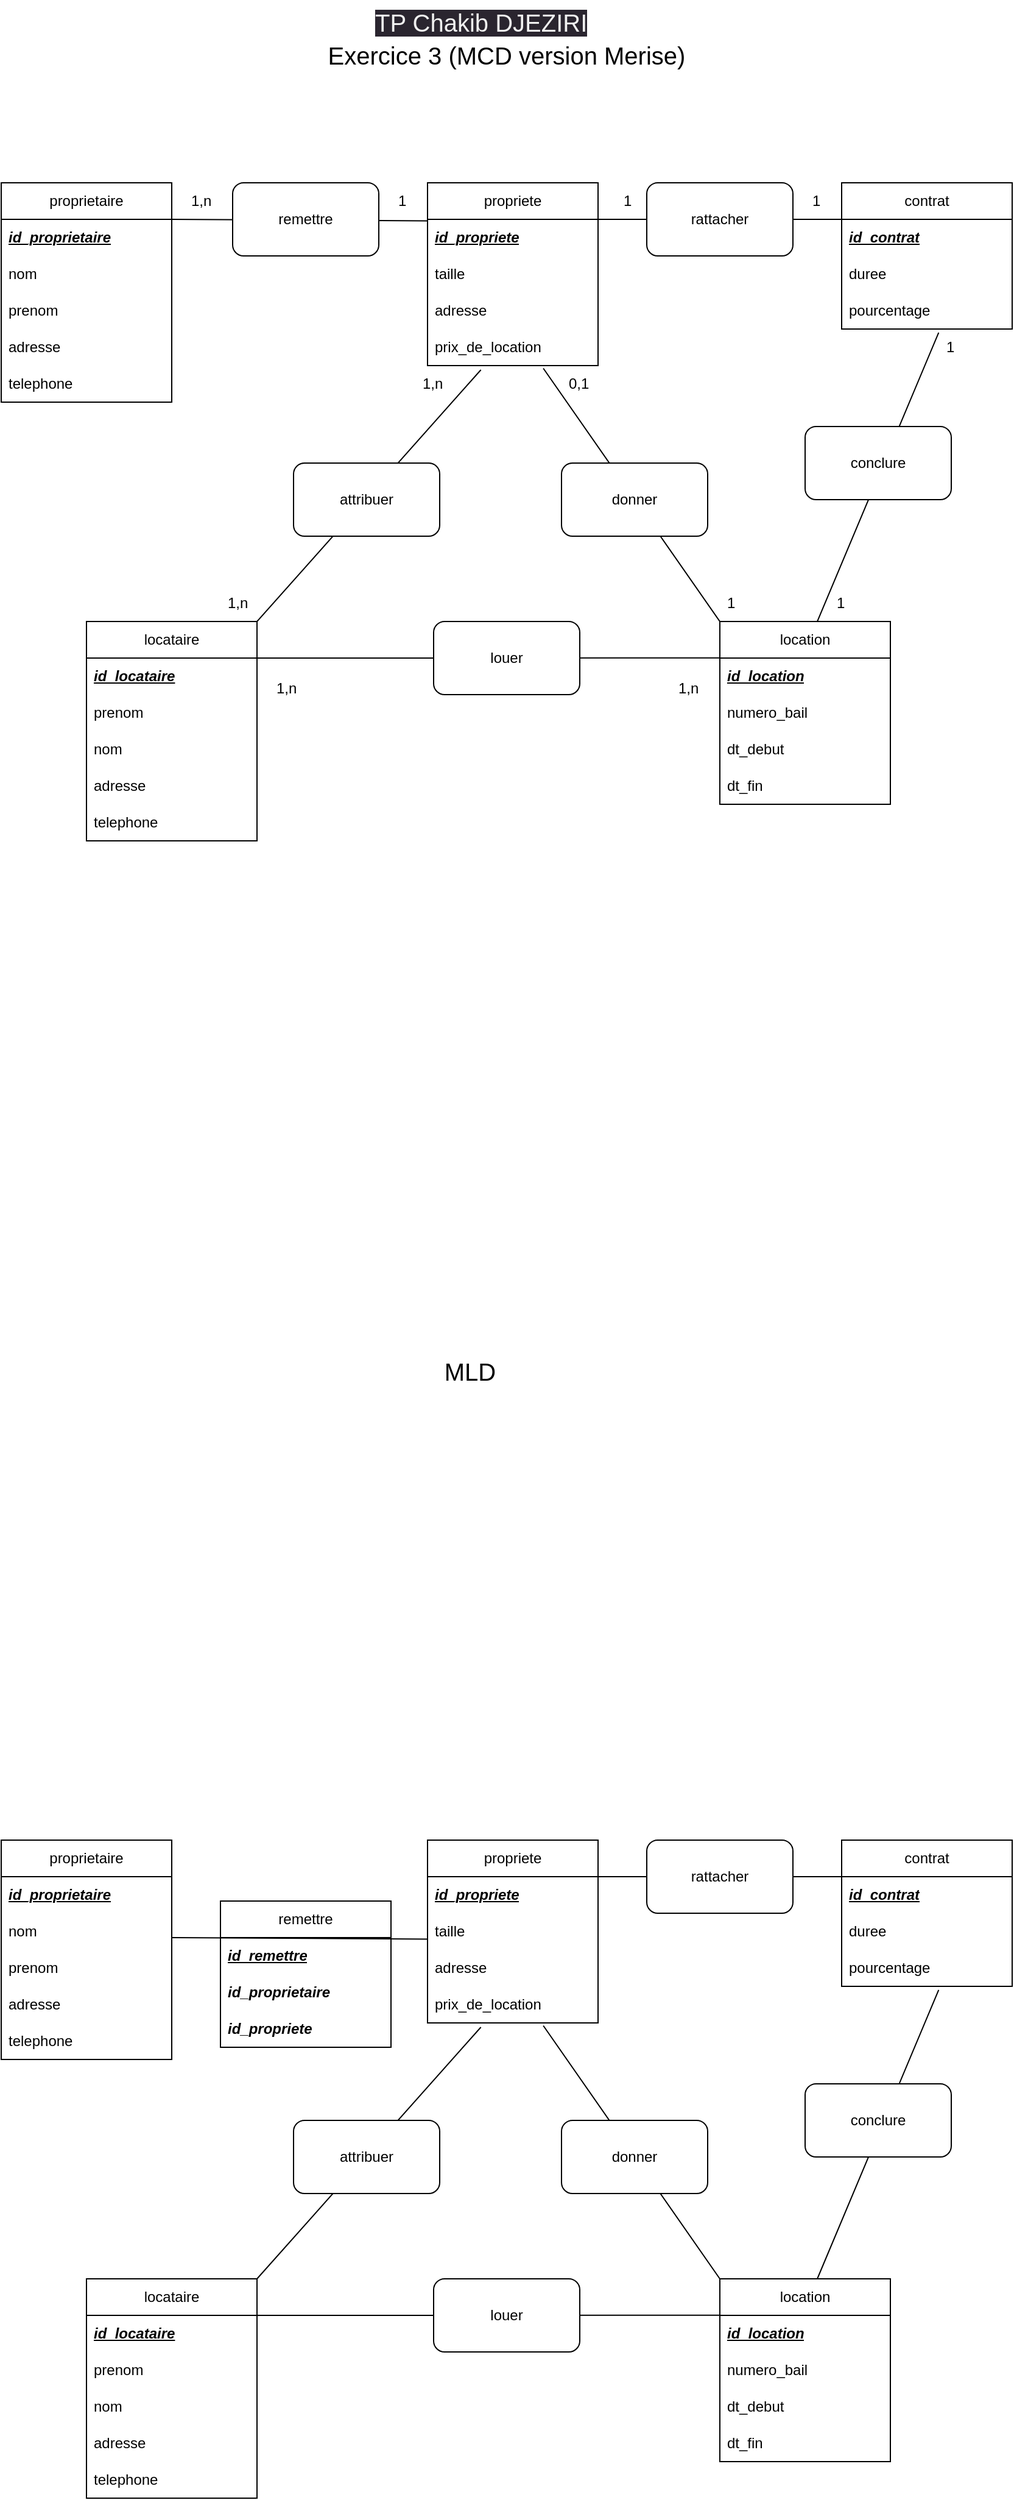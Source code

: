 <mxfile>
    <diagram id="w-jbNLBfIN1hhIgMtCCn" name="Page-1">
        <mxGraphModel dx="560" dy="289" grid="1" gridSize="10" guides="1" tooltips="1" connect="1" arrows="1" fold="1" page="1" pageScale="1" pageWidth="850" pageHeight="1100" math="0" shadow="0">
            <root>
                <mxCell id="0"/>
                <mxCell id="1" parent="0"/>
                <mxCell id="143" style="edgeStyle=none;html=1;entryX=0;entryY=0.053;entryDx=0;entryDy=0;entryPerimeter=0;endArrow=none;endFill=0;" parent="1" edge="1">
                    <mxGeometry relative="1" as="geometry">
                        <mxPoint x="500" y="190" as="sourcePoint"/>
                        <mxPoint x="700" y="190.0" as="targetPoint"/>
                    </mxGeometry>
                </mxCell>
                <mxCell id="142" style="edgeStyle=none;html=1;entryX=0;entryY=0.053;entryDx=0;entryDy=0;entryPerimeter=0;endArrow=none;endFill=0;" parent="1" edge="1">
                    <mxGeometry relative="1" as="geometry">
                        <mxPoint x="150" y="189.998" as="sourcePoint"/>
                        <mxPoint x="360" y="191.19" as="targetPoint"/>
                    </mxGeometry>
                </mxCell>
                <mxCell id="2" value="proprietaire" style="swimlane;fontStyle=0;childLayout=stackLayout;horizontal=1;startSize=30;horizontalStack=0;resizeParent=1;resizeParentMax=0;resizeLast=0;collapsible=1;marginBottom=0;whiteSpace=wrap;html=1;" parent="1" vertex="1">
                    <mxGeometry x="10" y="160" width="140" height="180" as="geometry"/>
                </mxCell>
                <mxCell id="3" value="&lt;b&gt;&lt;i&gt;&lt;u&gt;id_proprietaire&lt;/u&gt;&lt;/i&gt;&lt;/b&gt;" style="text;strokeColor=none;fillColor=none;align=left;verticalAlign=middle;spacingLeft=4;spacingRight=4;overflow=hidden;points=[[0,0.5],[1,0.5]];portConstraint=eastwest;rotatable=0;whiteSpace=wrap;html=1;" parent="2" vertex="1">
                    <mxGeometry y="30" width="140" height="30" as="geometry"/>
                </mxCell>
                <mxCell id="4" value="nom" style="text;strokeColor=none;fillColor=none;align=left;verticalAlign=middle;spacingLeft=4;spacingRight=4;overflow=hidden;points=[[0,0.5],[1,0.5]];portConstraint=eastwest;rotatable=0;whiteSpace=wrap;html=1;" parent="2" vertex="1">
                    <mxGeometry y="60" width="140" height="30" as="geometry"/>
                </mxCell>
                <mxCell id="5" value="prenom" style="text;strokeColor=none;fillColor=none;align=left;verticalAlign=middle;spacingLeft=4;spacingRight=4;overflow=hidden;points=[[0,0.5],[1,0.5]];portConstraint=eastwest;rotatable=0;whiteSpace=wrap;html=1;" parent="2" vertex="1">
                    <mxGeometry y="90" width="140" height="30" as="geometry"/>
                </mxCell>
                <mxCell id="7" value="adresse" style="text;strokeColor=none;fillColor=none;align=left;verticalAlign=middle;spacingLeft=4;spacingRight=4;overflow=hidden;points=[[0,0.5],[1,0.5]];portConstraint=eastwest;rotatable=0;whiteSpace=wrap;html=1;" parent="2" vertex="1">
                    <mxGeometry y="120" width="140" height="30" as="geometry"/>
                </mxCell>
                <mxCell id="6" value="telephone" style="text;strokeColor=none;fillColor=none;align=left;verticalAlign=middle;spacingLeft=4;spacingRight=4;overflow=hidden;points=[[0,0.5],[1,0.5]];portConstraint=eastwest;rotatable=0;whiteSpace=wrap;html=1;" parent="2" vertex="1">
                    <mxGeometry y="150" width="140" height="30" as="geometry"/>
                </mxCell>
                <mxCell id="8" value="propriete" style="swimlane;fontStyle=0;childLayout=stackLayout;horizontal=1;startSize=30;horizontalStack=0;resizeParent=1;resizeParentMax=0;resizeLast=0;collapsible=1;marginBottom=0;whiteSpace=wrap;html=1;" parent="1" vertex="1">
                    <mxGeometry x="360" y="160" width="140" height="150" as="geometry"/>
                </mxCell>
                <mxCell id="9" value="&lt;b&gt;&lt;i&gt;&lt;u&gt;id_propriete&lt;/u&gt;&lt;/i&gt;&lt;/b&gt;" style="text;strokeColor=none;fillColor=none;align=left;verticalAlign=middle;spacingLeft=4;spacingRight=4;overflow=hidden;points=[[0,0.5],[1,0.5]];portConstraint=eastwest;rotatable=0;whiteSpace=wrap;html=1;" parent="8" vertex="1">
                    <mxGeometry y="30" width="140" height="30" as="geometry"/>
                </mxCell>
                <mxCell id="10" value="taille" style="text;strokeColor=none;fillColor=none;align=left;verticalAlign=middle;spacingLeft=4;spacingRight=4;overflow=hidden;points=[[0,0.5],[1,0.5]];portConstraint=eastwest;rotatable=0;whiteSpace=wrap;html=1;" parent="8" vertex="1">
                    <mxGeometry y="60" width="140" height="30" as="geometry"/>
                </mxCell>
                <mxCell id="11" value="adresse" style="text;strokeColor=none;fillColor=none;align=left;verticalAlign=middle;spacingLeft=4;spacingRight=4;overflow=hidden;points=[[0,0.5],[1,0.5]];portConstraint=eastwest;rotatable=0;whiteSpace=wrap;html=1;" parent="8" vertex="1">
                    <mxGeometry y="90" width="140" height="30" as="geometry"/>
                </mxCell>
                <mxCell id="13" value="prix_de_location" style="text;strokeColor=none;fillColor=none;align=left;verticalAlign=middle;spacingLeft=4;spacingRight=4;overflow=hidden;points=[[0,0.5],[1,0.5]];portConstraint=eastwest;rotatable=0;whiteSpace=wrap;html=1;" parent="8" vertex="1">
                    <mxGeometry y="120" width="140" height="30" as="geometry"/>
                </mxCell>
                <mxCell id="54" style="edgeStyle=none;html=1;endArrow=none;endFill=0;exitX=0.569;exitY=1.097;exitDx=0;exitDy=0;exitPerimeter=0;" parent="1" source="17" edge="1">
                    <mxGeometry relative="1" as="geometry">
                        <mxPoint x="680" y="520" as="targetPoint"/>
                    </mxGeometry>
                </mxCell>
                <mxCell id="14" value="contrat" style="swimlane;fontStyle=0;childLayout=stackLayout;horizontal=1;startSize=30;horizontalStack=0;resizeParent=1;resizeParentMax=0;resizeLast=0;collapsible=1;marginBottom=0;whiteSpace=wrap;html=1;" parent="1" vertex="1">
                    <mxGeometry x="700" y="160" width="140" height="120" as="geometry"/>
                </mxCell>
                <mxCell id="15" value="&lt;u&gt;&lt;i&gt;&lt;b&gt;id_contrat&lt;/b&gt;&lt;/i&gt;&lt;/u&gt;" style="text;strokeColor=none;fillColor=none;align=left;verticalAlign=middle;spacingLeft=4;spacingRight=4;overflow=hidden;points=[[0,0.5],[1,0.5]];portConstraint=eastwest;rotatable=0;whiteSpace=wrap;html=1;" parent="14" vertex="1">
                    <mxGeometry y="30" width="140" height="30" as="geometry"/>
                </mxCell>
                <mxCell id="16" value="duree" style="text;strokeColor=none;fillColor=none;align=left;verticalAlign=middle;spacingLeft=4;spacingRight=4;overflow=hidden;points=[[0,0.5],[1,0.5]];portConstraint=eastwest;rotatable=0;whiteSpace=wrap;html=1;" parent="14" vertex="1">
                    <mxGeometry y="60" width="140" height="30" as="geometry"/>
                </mxCell>
                <mxCell id="17" value="pourcentage" style="text;strokeColor=none;fillColor=none;align=left;verticalAlign=middle;spacingLeft=4;spacingRight=4;overflow=hidden;points=[[0,0.5],[1,0.5]];portConstraint=eastwest;rotatable=0;whiteSpace=wrap;html=1;" parent="14" vertex="1">
                    <mxGeometry y="90" width="140" height="30" as="geometry"/>
                </mxCell>
                <mxCell id="56" style="edgeStyle=none;html=1;endArrow=none;endFill=0;entryX=1.003;entryY=0.167;entryDx=0;entryDy=0;entryPerimeter=0;exitX=0;exitY=-0.004;exitDx=0;exitDy=0;exitPerimeter=0;" parent="1" source="19" target="27" edge="1">
                    <mxGeometry relative="1" as="geometry"/>
                </mxCell>
                <mxCell id="18" value="location" style="swimlane;fontStyle=0;childLayout=stackLayout;horizontal=1;startSize=30;horizontalStack=0;resizeParent=1;resizeParentMax=0;resizeLast=0;collapsible=1;marginBottom=0;whiteSpace=wrap;html=1;" parent="1" vertex="1">
                    <mxGeometry x="600" y="520" width="140" height="150" as="geometry"/>
                </mxCell>
                <mxCell id="19" value="&lt;b&gt;&lt;i&gt;&lt;u&gt;id_location&lt;/u&gt;&lt;/i&gt;&lt;/b&gt;" style="text;strokeColor=none;fillColor=none;align=left;verticalAlign=middle;spacingLeft=4;spacingRight=4;overflow=hidden;points=[[0,0.5],[1,0.5]];portConstraint=eastwest;rotatable=0;whiteSpace=wrap;html=1;" parent="18" vertex="1">
                    <mxGeometry y="30" width="140" height="30" as="geometry"/>
                </mxCell>
                <mxCell id="20" value="numero_bail" style="text;strokeColor=none;fillColor=none;align=left;verticalAlign=middle;spacingLeft=4;spacingRight=4;overflow=hidden;points=[[0,0.5],[1,0.5]];portConstraint=eastwest;rotatable=0;whiteSpace=wrap;html=1;" parent="18" vertex="1">
                    <mxGeometry y="60" width="140" height="30" as="geometry"/>
                </mxCell>
                <mxCell id="21" value="dt_debut" style="text;strokeColor=none;fillColor=none;align=left;verticalAlign=middle;spacingLeft=4;spacingRight=4;overflow=hidden;points=[[0,0.5],[1,0.5]];portConstraint=eastwest;rotatable=0;whiteSpace=wrap;html=1;" parent="18" vertex="1">
                    <mxGeometry y="90" width="140" height="30" as="geometry"/>
                </mxCell>
                <mxCell id="145" value="dt_fin" style="text;strokeColor=none;fillColor=none;align=left;verticalAlign=middle;spacingLeft=4;spacingRight=4;overflow=hidden;points=[[0,0.5],[1,0.5]];portConstraint=eastwest;rotatable=0;whiteSpace=wrap;html=1;" parent="18" vertex="1">
                    <mxGeometry y="120" width="140" height="30" as="geometry"/>
                </mxCell>
                <mxCell id="27" value="locataire" style="swimlane;fontStyle=0;childLayout=stackLayout;horizontal=1;startSize=30;horizontalStack=0;resizeParent=1;resizeParentMax=0;resizeLast=0;collapsible=1;marginBottom=0;whiteSpace=wrap;html=1;" parent="1" vertex="1">
                    <mxGeometry x="80" y="520" width="140" height="180" as="geometry"/>
                </mxCell>
                <mxCell id="28" value="&lt;i&gt;&lt;b&gt;&lt;u&gt;id_locataire&lt;/u&gt;&lt;/b&gt;&lt;/i&gt;" style="text;strokeColor=none;fillColor=none;align=left;verticalAlign=middle;spacingLeft=4;spacingRight=4;overflow=hidden;points=[[0,0.5],[1,0.5]];portConstraint=eastwest;rotatable=0;whiteSpace=wrap;html=1;" parent="27" vertex="1">
                    <mxGeometry y="30" width="140" height="30" as="geometry"/>
                </mxCell>
                <mxCell id="29" value="prenom" style="text;strokeColor=none;fillColor=none;align=left;verticalAlign=middle;spacingLeft=4;spacingRight=4;overflow=hidden;points=[[0,0.5],[1,0.5]];portConstraint=eastwest;rotatable=0;whiteSpace=wrap;html=1;" parent="27" vertex="1">
                    <mxGeometry y="60" width="140" height="30" as="geometry"/>
                </mxCell>
                <mxCell id="30" value="nom" style="text;strokeColor=none;fillColor=none;align=left;verticalAlign=middle;spacingLeft=4;spacingRight=4;overflow=hidden;points=[[0,0.5],[1,0.5]];portConstraint=eastwest;rotatable=0;whiteSpace=wrap;html=1;" parent="27" vertex="1">
                    <mxGeometry y="90" width="140" height="30" as="geometry"/>
                </mxCell>
                <mxCell id="26" value="adresse" style="text;strokeColor=none;fillColor=none;align=left;verticalAlign=middle;spacingLeft=4;spacingRight=4;overflow=hidden;points=[[0,0.5],[1,0.5]];portConstraint=eastwest;rotatable=0;whiteSpace=wrap;html=1;" parent="27" vertex="1">
                    <mxGeometry y="120" width="140" height="30" as="geometry"/>
                </mxCell>
                <mxCell id="31" value="telephone" style="text;strokeColor=none;fillColor=none;align=left;verticalAlign=middle;spacingLeft=4;spacingRight=4;overflow=hidden;points=[[0,0.5],[1,0.5]];portConstraint=eastwest;rotatable=0;whiteSpace=wrap;html=1;" parent="27" vertex="1">
                    <mxGeometry y="150" width="140" height="30" as="geometry"/>
                </mxCell>
                <mxCell id="35" value="remettre" style="rounded=1;whiteSpace=wrap;html=1;" parent="1" vertex="1">
                    <mxGeometry x="200" y="160" width="120" height="60" as="geometry"/>
                </mxCell>
                <mxCell id="36" value="1,n" style="text;strokeColor=none;fillColor=none;align=left;verticalAlign=middle;spacingLeft=4;spacingRight=4;overflow=hidden;points=[[0,0.5],[1,0.5]];portConstraint=eastwest;rotatable=0;whiteSpace=wrap;html=1;" parent="1" vertex="1">
                    <mxGeometry x="160" y="160" width="80" height="30" as="geometry"/>
                </mxCell>
                <mxCell id="37" value="1" style="text;strokeColor=none;fillColor=none;align=left;verticalAlign=middle;spacingLeft=4;spacingRight=4;overflow=hidden;points=[[0,0.5],[1,0.5]];portConstraint=eastwest;rotatable=0;whiteSpace=wrap;html=1;" parent="1" vertex="1">
                    <mxGeometry x="330" y="160" width="80" height="30" as="geometry"/>
                </mxCell>
                <mxCell id="38" value="rattacher" style="rounded=1;whiteSpace=wrap;html=1;" parent="1" vertex="1">
                    <mxGeometry x="540" y="160" width="120" height="60" as="geometry"/>
                </mxCell>
                <mxCell id="40" value="1" style="text;strokeColor=none;fillColor=none;align=left;verticalAlign=middle;spacingLeft=4;spacingRight=4;overflow=hidden;points=[[0,0.5],[1,0.5]];portConstraint=eastwest;rotatable=0;whiteSpace=wrap;html=1;" parent="1" vertex="1">
                    <mxGeometry x="670" y="160" width="80" height="30" as="geometry"/>
                </mxCell>
                <mxCell id="41" value="louer" style="rounded=1;whiteSpace=wrap;html=1;" parent="1" vertex="1">
                    <mxGeometry x="365" y="520" width="120" height="60" as="geometry"/>
                </mxCell>
                <mxCell id="42" value="conclure" style="rounded=1;whiteSpace=wrap;html=1;" parent="1" vertex="1">
                    <mxGeometry x="670" y="360" width="120" height="60" as="geometry"/>
                </mxCell>
                <mxCell id="43" value="1" style="text;strokeColor=none;fillColor=none;align=left;verticalAlign=middle;spacingLeft=4;spacingRight=4;overflow=hidden;points=[[0,0.5],[1,0.5]];portConstraint=eastwest;rotatable=0;whiteSpace=wrap;html=1;" parent="1" vertex="1">
                    <mxGeometry x="690" y="490" width="20" height="30" as="geometry"/>
                </mxCell>
                <mxCell id="44" value="1,n" style="text;strokeColor=none;fillColor=none;align=left;verticalAlign=middle;spacingLeft=4;spacingRight=4;overflow=hidden;points=[[0,0.5],[1,0.5]];portConstraint=eastwest;rotatable=0;whiteSpace=wrap;html=1;" parent="1" vertex="1">
                    <mxGeometry x="230" y="560" width="30" height="30" as="geometry"/>
                </mxCell>
                <mxCell id="45" value="1" style="text;strokeColor=none;fillColor=none;align=left;verticalAlign=middle;spacingLeft=4;spacingRight=4;overflow=hidden;points=[[0,0.5],[1,0.5]];portConstraint=eastwest;rotatable=0;whiteSpace=wrap;html=1;" parent="1" vertex="1">
                    <mxGeometry x="780" y="280" width="30" height="30" as="geometry"/>
                </mxCell>
                <mxCell id="48" value="1,n" style="text;strokeColor=none;fillColor=none;align=left;verticalAlign=middle;spacingLeft=4;spacingRight=4;overflow=hidden;points=[[0,0.5],[1,0.5]];portConstraint=eastwest;rotatable=0;whiteSpace=wrap;html=1;" parent="1" vertex="1">
                    <mxGeometry x="560" y="560" width="30" height="30" as="geometry"/>
                </mxCell>
                <mxCell id="59" value="&lt;font style=&quot;font-size: 20px;&quot;&gt;MLD&lt;/font&gt;" style="text;html=1;strokeColor=none;fillColor=none;align=center;verticalAlign=middle;whiteSpace=wrap;rounded=0;" parent="1" vertex="1">
                    <mxGeometry x="365" y="1120" width="60" height="30" as="geometry"/>
                </mxCell>
                <mxCell id="141" value="&lt;font style=&quot;font-size: 20px;&quot;&gt;Exercice 3 (MCD version Merise)&lt;/font&gt;" style="text;html=1;strokeColor=none;fillColor=none;align=center;verticalAlign=middle;whiteSpace=wrap;rounded=0;" parent="1" vertex="1">
                    <mxGeometry x="275" y="40" width="300" height="30" as="geometry"/>
                </mxCell>
                <mxCell id="144" value="&lt;span style=&quot;color: rgb(240, 240, 240); font-family: Helvetica; font-size: 20px; font-style: normal; font-variant-ligatures: normal; font-variant-caps: normal; font-weight: 400; letter-spacing: normal; orphans: 2; text-align: center; text-indent: 0px; text-transform: none; widows: 2; word-spacing: 0px; -webkit-text-stroke-width: 0px; background-color: rgb(42, 37, 47); text-decoration-thickness: initial; text-decoration-style: initial; text-decoration-color: initial; float: none; display: inline !important;&quot;&gt;TP Chakib DJEZIRI&lt;/span&gt;" style="text;whiteSpace=wrap;html=1;" parent="1" vertex="1">
                    <mxGeometry x="315" y="10" width="220" height="50" as="geometry"/>
                </mxCell>
                <mxCell id="148" value="" style="edgeStyle=none;html=1;endArrow=none;endFill=0;exitX=1;exitY=0;exitDx=0;exitDy=0;entryX=0.313;entryY=1.117;entryDx=0;entryDy=0;entryPerimeter=0;" parent="1" source="27" target="13" edge="1">
                    <mxGeometry relative="1" as="geometry">
                        <mxPoint x="410" y="420" as="sourcePoint"/>
                        <mxPoint x="410" y="310" as="targetPoint"/>
                    </mxGeometry>
                </mxCell>
                <mxCell id="147" value="attribuer" style="rounded=1;whiteSpace=wrap;html=1;" parent="1" vertex="1">
                    <mxGeometry x="250" y="390" width="120" height="60" as="geometry"/>
                </mxCell>
                <mxCell id="149" value="" style="edgeStyle=none;html=1;endArrow=none;endFill=0;exitX=0.679;exitY=1.075;exitDx=0;exitDy=0;entryX=0;entryY=0;entryDx=0;entryDy=0;exitPerimeter=0;" parent="1" source="13" target="18" edge="1">
                    <mxGeometry relative="1" as="geometry">
                        <mxPoint x="462" y="400" as="sourcePoint"/>
                        <mxPoint x="670" y="280.0" as="targetPoint"/>
                    </mxGeometry>
                </mxCell>
                <mxCell id="150" value="donner" style="rounded=1;whiteSpace=wrap;html=1;" parent="1" vertex="1">
                    <mxGeometry x="470" y="390" width="120" height="60" as="geometry"/>
                </mxCell>
                <mxCell id="152" value="1,n" style="text;strokeColor=none;fillColor=none;align=left;verticalAlign=middle;spacingLeft=4;spacingRight=4;overflow=hidden;points=[[0,0.5],[1,0.5]];portConstraint=eastwest;rotatable=0;whiteSpace=wrap;html=1;" parent="1" vertex="1">
                    <mxGeometry x="350" y="310" width="30" height="30" as="geometry"/>
                </mxCell>
                <mxCell id="153" value="1,n" style="text;strokeColor=none;fillColor=none;align=left;verticalAlign=middle;spacingLeft=4;spacingRight=4;overflow=hidden;points=[[0,0.5],[1,0.5]];portConstraint=eastwest;rotatable=0;whiteSpace=wrap;html=1;" parent="1" vertex="1">
                    <mxGeometry x="190" y="490" width="30" height="30" as="geometry"/>
                </mxCell>
                <mxCell id="154" value="1" style="text;strokeColor=none;fillColor=none;align=left;verticalAlign=middle;spacingLeft=4;spacingRight=4;overflow=hidden;points=[[0,0.5],[1,0.5]];portConstraint=eastwest;rotatable=0;whiteSpace=wrap;html=1;" parent="1" vertex="1">
                    <mxGeometry x="600" y="490" width="20" height="30" as="geometry"/>
                </mxCell>
                <mxCell id="156" value="0,1" style="text;strokeColor=none;fillColor=none;align=left;verticalAlign=middle;spacingLeft=4;spacingRight=4;overflow=hidden;points=[[0,0.5],[1,0.5]];portConstraint=eastwest;rotatable=0;whiteSpace=wrap;html=1;" parent="1" vertex="1">
                    <mxGeometry x="470" y="310" width="30" height="30" as="geometry"/>
                </mxCell>
                <mxCell id="157" value="1" style="text;strokeColor=none;fillColor=none;align=left;verticalAlign=middle;spacingLeft=4;spacingRight=4;overflow=hidden;points=[[0,0.5],[1,0.5]];portConstraint=eastwest;rotatable=0;whiteSpace=wrap;html=1;" parent="1" vertex="1">
                    <mxGeometry x="515" y="160" width="20" height="30" as="geometry"/>
                </mxCell>
                <mxCell id="158" style="edgeStyle=none;html=1;entryX=0;entryY=0.053;entryDx=0;entryDy=0;entryPerimeter=0;endArrow=none;endFill=0;" parent="1" edge="1">
                    <mxGeometry relative="1" as="geometry">
                        <mxPoint x="500" y="1550" as="sourcePoint"/>
                        <mxPoint x="700" y="1550" as="targetPoint"/>
                    </mxGeometry>
                </mxCell>
                <mxCell id="159" style="edgeStyle=none;html=1;entryX=0;entryY=0.053;entryDx=0;entryDy=0;entryPerimeter=0;endArrow=none;endFill=0;" parent="1" edge="1">
                    <mxGeometry relative="1" as="geometry">
                        <mxPoint x="150" y="1599.997" as="sourcePoint"/>
                        <mxPoint x="360" y="1601.19" as="targetPoint"/>
                    </mxGeometry>
                </mxCell>
                <mxCell id="160" value="proprietaire" style="swimlane;fontStyle=0;childLayout=stackLayout;horizontal=1;startSize=30;horizontalStack=0;resizeParent=1;resizeParentMax=0;resizeLast=0;collapsible=1;marginBottom=0;whiteSpace=wrap;html=1;" parent="1" vertex="1">
                    <mxGeometry x="10" y="1520" width="140" height="180" as="geometry"/>
                </mxCell>
                <mxCell id="161" value="&lt;b&gt;&lt;i&gt;&lt;u&gt;id_proprietaire&lt;/u&gt;&lt;/i&gt;&lt;/b&gt;" style="text;strokeColor=none;fillColor=none;align=left;verticalAlign=middle;spacingLeft=4;spacingRight=4;overflow=hidden;points=[[0,0.5],[1,0.5]];portConstraint=eastwest;rotatable=0;whiteSpace=wrap;html=1;" parent="160" vertex="1">
                    <mxGeometry y="30" width="140" height="30" as="geometry"/>
                </mxCell>
                <mxCell id="162" value="nom" style="text;strokeColor=none;fillColor=none;align=left;verticalAlign=middle;spacingLeft=4;spacingRight=4;overflow=hidden;points=[[0,0.5],[1,0.5]];portConstraint=eastwest;rotatable=0;whiteSpace=wrap;html=1;" parent="160" vertex="1">
                    <mxGeometry y="60" width="140" height="30" as="geometry"/>
                </mxCell>
                <mxCell id="163" value="prenom" style="text;strokeColor=none;fillColor=none;align=left;verticalAlign=middle;spacingLeft=4;spacingRight=4;overflow=hidden;points=[[0,0.5],[1,0.5]];portConstraint=eastwest;rotatable=0;whiteSpace=wrap;html=1;" parent="160" vertex="1">
                    <mxGeometry y="90" width="140" height="30" as="geometry"/>
                </mxCell>
                <mxCell id="164" value="adresse" style="text;strokeColor=none;fillColor=none;align=left;verticalAlign=middle;spacingLeft=4;spacingRight=4;overflow=hidden;points=[[0,0.5],[1,0.5]];portConstraint=eastwest;rotatable=0;whiteSpace=wrap;html=1;" parent="160" vertex="1">
                    <mxGeometry y="120" width="140" height="30" as="geometry"/>
                </mxCell>
                <mxCell id="165" value="telephone" style="text;strokeColor=none;fillColor=none;align=left;verticalAlign=middle;spacingLeft=4;spacingRight=4;overflow=hidden;points=[[0,0.5],[1,0.5]];portConstraint=eastwest;rotatable=0;whiteSpace=wrap;html=1;" parent="160" vertex="1">
                    <mxGeometry y="150" width="140" height="30" as="geometry"/>
                </mxCell>
                <mxCell id="166" value="propriete" style="swimlane;fontStyle=0;childLayout=stackLayout;horizontal=1;startSize=30;horizontalStack=0;resizeParent=1;resizeParentMax=0;resizeLast=0;collapsible=1;marginBottom=0;whiteSpace=wrap;html=1;" parent="1" vertex="1">
                    <mxGeometry x="360" y="1520" width="140" height="150" as="geometry"/>
                </mxCell>
                <mxCell id="167" value="&lt;b&gt;&lt;i&gt;&lt;u&gt;id_propriete&lt;/u&gt;&lt;/i&gt;&lt;/b&gt;" style="text;strokeColor=none;fillColor=none;align=left;verticalAlign=middle;spacingLeft=4;spacingRight=4;overflow=hidden;points=[[0,0.5],[1,0.5]];portConstraint=eastwest;rotatable=0;whiteSpace=wrap;html=1;" parent="166" vertex="1">
                    <mxGeometry y="30" width="140" height="30" as="geometry"/>
                </mxCell>
                <mxCell id="168" value="taille" style="text;strokeColor=none;fillColor=none;align=left;verticalAlign=middle;spacingLeft=4;spacingRight=4;overflow=hidden;points=[[0,0.5],[1,0.5]];portConstraint=eastwest;rotatable=0;whiteSpace=wrap;html=1;" parent="166" vertex="1">
                    <mxGeometry y="60" width="140" height="30" as="geometry"/>
                </mxCell>
                <mxCell id="169" value="adresse" style="text;strokeColor=none;fillColor=none;align=left;verticalAlign=middle;spacingLeft=4;spacingRight=4;overflow=hidden;points=[[0,0.5],[1,0.5]];portConstraint=eastwest;rotatable=0;whiteSpace=wrap;html=1;" parent="166" vertex="1">
                    <mxGeometry y="90" width="140" height="30" as="geometry"/>
                </mxCell>
                <mxCell id="170" value="prix_de_location" style="text;strokeColor=none;fillColor=none;align=left;verticalAlign=middle;spacingLeft=4;spacingRight=4;overflow=hidden;points=[[0,0.5],[1,0.5]];portConstraint=eastwest;rotatable=0;whiteSpace=wrap;html=1;" parent="166" vertex="1">
                    <mxGeometry y="120" width="140" height="30" as="geometry"/>
                </mxCell>
                <mxCell id="171" style="edgeStyle=none;html=1;endArrow=none;endFill=0;exitX=0.569;exitY=1.097;exitDx=0;exitDy=0;exitPerimeter=0;" parent="1" source="175" edge="1">
                    <mxGeometry relative="1" as="geometry">
                        <mxPoint x="680" y="1880" as="targetPoint"/>
                    </mxGeometry>
                </mxCell>
                <mxCell id="172" value="contrat" style="swimlane;fontStyle=0;childLayout=stackLayout;horizontal=1;startSize=30;horizontalStack=0;resizeParent=1;resizeParentMax=0;resizeLast=0;collapsible=1;marginBottom=0;whiteSpace=wrap;html=1;" parent="1" vertex="1">
                    <mxGeometry x="700" y="1520" width="140" height="120" as="geometry"/>
                </mxCell>
                <mxCell id="173" value="&lt;u&gt;&lt;i&gt;&lt;b&gt;id_contrat&lt;/b&gt;&lt;/i&gt;&lt;/u&gt;" style="text;strokeColor=none;fillColor=none;align=left;verticalAlign=middle;spacingLeft=4;spacingRight=4;overflow=hidden;points=[[0,0.5],[1,0.5]];portConstraint=eastwest;rotatable=0;whiteSpace=wrap;html=1;" parent="172" vertex="1">
                    <mxGeometry y="30" width="140" height="30" as="geometry"/>
                </mxCell>
                <mxCell id="174" value="duree" style="text;strokeColor=none;fillColor=none;align=left;verticalAlign=middle;spacingLeft=4;spacingRight=4;overflow=hidden;points=[[0,0.5],[1,0.5]];portConstraint=eastwest;rotatable=0;whiteSpace=wrap;html=1;" parent="172" vertex="1">
                    <mxGeometry y="60" width="140" height="30" as="geometry"/>
                </mxCell>
                <mxCell id="175" value="pourcentage" style="text;strokeColor=none;fillColor=none;align=left;verticalAlign=middle;spacingLeft=4;spacingRight=4;overflow=hidden;points=[[0,0.5],[1,0.5]];portConstraint=eastwest;rotatable=0;whiteSpace=wrap;html=1;" parent="172" vertex="1">
                    <mxGeometry y="90" width="140" height="30" as="geometry"/>
                </mxCell>
                <mxCell id="176" style="edgeStyle=none;html=1;endArrow=none;endFill=0;entryX=1.003;entryY=0.167;entryDx=0;entryDy=0;entryPerimeter=0;exitX=0;exitY=-0.004;exitDx=0;exitDy=0;exitPerimeter=0;" parent="1" source="178" target="182" edge="1">
                    <mxGeometry relative="1" as="geometry"/>
                </mxCell>
                <mxCell id="177" value="location" style="swimlane;fontStyle=0;childLayout=stackLayout;horizontal=1;startSize=30;horizontalStack=0;resizeParent=1;resizeParentMax=0;resizeLast=0;collapsible=1;marginBottom=0;whiteSpace=wrap;html=1;" parent="1" vertex="1">
                    <mxGeometry x="600" y="1880" width="140" height="150" as="geometry"/>
                </mxCell>
                <mxCell id="178" value="&lt;b&gt;&lt;i&gt;&lt;u&gt;id_location&lt;/u&gt;&lt;/i&gt;&lt;/b&gt;" style="text;strokeColor=none;fillColor=none;align=left;verticalAlign=middle;spacingLeft=4;spacingRight=4;overflow=hidden;points=[[0,0.5],[1,0.5]];portConstraint=eastwest;rotatable=0;whiteSpace=wrap;html=1;" parent="177" vertex="1">
                    <mxGeometry y="30" width="140" height="30" as="geometry"/>
                </mxCell>
                <mxCell id="179" value="numero_bail" style="text;strokeColor=none;fillColor=none;align=left;verticalAlign=middle;spacingLeft=4;spacingRight=4;overflow=hidden;points=[[0,0.5],[1,0.5]];portConstraint=eastwest;rotatable=0;whiteSpace=wrap;html=1;" parent="177" vertex="1">
                    <mxGeometry y="60" width="140" height="30" as="geometry"/>
                </mxCell>
                <mxCell id="180" value="dt_debut" style="text;strokeColor=none;fillColor=none;align=left;verticalAlign=middle;spacingLeft=4;spacingRight=4;overflow=hidden;points=[[0,0.5],[1,0.5]];portConstraint=eastwest;rotatable=0;whiteSpace=wrap;html=1;" parent="177" vertex="1">
                    <mxGeometry y="90" width="140" height="30" as="geometry"/>
                </mxCell>
                <mxCell id="181" value="dt_fin" style="text;strokeColor=none;fillColor=none;align=left;verticalAlign=middle;spacingLeft=4;spacingRight=4;overflow=hidden;points=[[0,0.5],[1,0.5]];portConstraint=eastwest;rotatable=0;whiteSpace=wrap;html=1;" parent="177" vertex="1">
                    <mxGeometry y="120" width="140" height="30" as="geometry"/>
                </mxCell>
                <mxCell id="182" value="locataire" style="swimlane;fontStyle=0;childLayout=stackLayout;horizontal=1;startSize=30;horizontalStack=0;resizeParent=1;resizeParentMax=0;resizeLast=0;collapsible=1;marginBottom=0;whiteSpace=wrap;html=1;" parent="1" vertex="1">
                    <mxGeometry x="80" y="1880" width="140" height="180" as="geometry"/>
                </mxCell>
                <mxCell id="183" value="&lt;i&gt;&lt;b&gt;&lt;u&gt;id_locataire&lt;/u&gt;&lt;/b&gt;&lt;/i&gt;" style="text;strokeColor=none;fillColor=none;align=left;verticalAlign=middle;spacingLeft=4;spacingRight=4;overflow=hidden;points=[[0,0.5],[1,0.5]];portConstraint=eastwest;rotatable=0;whiteSpace=wrap;html=1;" parent="182" vertex="1">
                    <mxGeometry y="30" width="140" height="30" as="geometry"/>
                </mxCell>
                <mxCell id="184" value="prenom" style="text;strokeColor=none;fillColor=none;align=left;verticalAlign=middle;spacingLeft=4;spacingRight=4;overflow=hidden;points=[[0,0.5],[1,0.5]];portConstraint=eastwest;rotatable=0;whiteSpace=wrap;html=1;" parent="182" vertex="1">
                    <mxGeometry y="60" width="140" height="30" as="geometry"/>
                </mxCell>
                <mxCell id="185" value="nom" style="text;strokeColor=none;fillColor=none;align=left;verticalAlign=middle;spacingLeft=4;spacingRight=4;overflow=hidden;points=[[0,0.5],[1,0.5]];portConstraint=eastwest;rotatable=0;whiteSpace=wrap;html=1;" parent="182" vertex="1">
                    <mxGeometry y="90" width="140" height="30" as="geometry"/>
                </mxCell>
                <mxCell id="186" value="adresse" style="text;strokeColor=none;fillColor=none;align=left;verticalAlign=middle;spacingLeft=4;spacingRight=4;overflow=hidden;points=[[0,0.5],[1,0.5]];portConstraint=eastwest;rotatable=0;whiteSpace=wrap;html=1;" parent="182" vertex="1">
                    <mxGeometry y="120" width="140" height="30" as="geometry"/>
                </mxCell>
                <mxCell id="187" value="telephone" style="text;strokeColor=none;fillColor=none;align=left;verticalAlign=middle;spacingLeft=4;spacingRight=4;overflow=hidden;points=[[0,0.5],[1,0.5]];portConstraint=eastwest;rotatable=0;whiteSpace=wrap;html=1;" parent="182" vertex="1">
                    <mxGeometry y="150" width="140" height="30" as="geometry"/>
                </mxCell>
                <mxCell id="191" value="rattacher" style="rounded=1;whiteSpace=wrap;html=1;" parent="1" vertex="1">
                    <mxGeometry x="540" y="1520" width="120" height="60" as="geometry"/>
                </mxCell>
                <mxCell id="193" value="louer" style="rounded=1;whiteSpace=wrap;html=1;" parent="1" vertex="1">
                    <mxGeometry x="365" y="1880" width="120" height="60" as="geometry"/>
                </mxCell>
                <mxCell id="194" value="conclure" style="rounded=1;whiteSpace=wrap;html=1;" parent="1" vertex="1">
                    <mxGeometry x="670" y="1720" width="120" height="60" as="geometry"/>
                </mxCell>
                <mxCell id="199" value="" style="edgeStyle=none;html=1;endArrow=none;endFill=0;exitX=1;exitY=0;exitDx=0;exitDy=0;entryX=0.313;entryY=1.117;entryDx=0;entryDy=0;entryPerimeter=0;" parent="1" source="182" target="170" edge="1">
                    <mxGeometry relative="1" as="geometry">
                        <mxPoint x="410" y="1780" as="sourcePoint"/>
                        <mxPoint x="410" y="1670" as="targetPoint"/>
                    </mxGeometry>
                </mxCell>
                <mxCell id="200" value="attribuer" style="rounded=1;whiteSpace=wrap;html=1;" parent="1" vertex="1">
                    <mxGeometry x="250" y="1750" width="120" height="60" as="geometry"/>
                </mxCell>
                <mxCell id="201" value="" style="edgeStyle=none;html=1;endArrow=none;endFill=0;exitX=0.679;exitY=1.075;exitDx=0;exitDy=0;entryX=0;entryY=0;entryDx=0;entryDy=0;exitPerimeter=0;" parent="1" source="170" target="177" edge="1">
                    <mxGeometry relative="1" as="geometry">
                        <mxPoint x="462" y="1760" as="sourcePoint"/>
                        <mxPoint x="670" y="1640" as="targetPoint"/>
                    </mxGeometry>
                </mxCell>
                <mxCell id="202" value="donner" style="rounded=1;whiteSpace=wrap;html=1;" parent="1" vertex="1">
                    <mxGeometry x="470" y="1750" width="120" height="60" as="geometry"/>
                </mxCell>
                <mxCell id="208" value="remettre" style="swimlane;fontStyle=0;childLayout=stackLayout;horizontal=1;startSize=30;horizontalStack=0;resizeParent=1;resizeParentMax=0;resizeLast=0;collapsible=1;marginBottom=0;whiteSpace=wrap;html=1;" parent="1" vertex="1">
                    <mxGeometry x="190" y="1570" width="140" height="120" as="geometry"/>
                </mxCell>
                <mxCell id="209" value="&lt;b&gt;&lt;i&gt;&lt;u&gt;id_remettre&lt;/u&gt;&lt;/i&gt;&lt;/b&gt;" style="text;strokeColor=none;fillColor=none;align=left;verticalAlign=middle;spacingLeft=4;spacingRight=4;overflow=hidden;points=[[0,0.5],[1,0.5]];portConstraint=eastwest;rotatable=0;whiteSpace=wrap;html=1;" parent="208" vertex="1">
                    <mxGeometry y="30" width="140" height="30" as="geometry"/>
                </mxCell>
                <mxCell id="210" value="&lt;b&gt;&lt;i&gt;id_proprietaire&lt;/i&gt;&lt;/b&gt;" style="text;strokeColor=none;fillColor=none;align=left;verticalAlign=middle;spacingLeft=4;spacingRight=4;overflow=hidden;points=[[0,0.5],[1,0.5]];portConstraint=eastwest;rotatable=0;whiteSpace=wrap;html=1;" parent="208" vertex="1">
                    <mxGeometry y="60" width="140" height="30" as="geometry"/>
                </mxCell>
                <mxCell id="211" value="&lt;b&gt;&lt;i&gt;id_propriete&lt;br&gt;&lt;/i&gt;&lt;/b&gt;" style="text;strokeColor=none;fillColor=none;align=left;verticalAlign=middle;spacingLeft=4;spacingRight=4;overflow=hidden;points=[[0,0.5],[1,0.5]];portConstraint=eastwest;rotatable=0;whiteSpace=wrap;html=1;" parent="208" vertex="1">
                    <mxGeometry y="90" width="140" height="30" as="geometry"/>
                </mxCell>
            </root>
        </mxGraphModel>
    </diagram>
</mxfile>